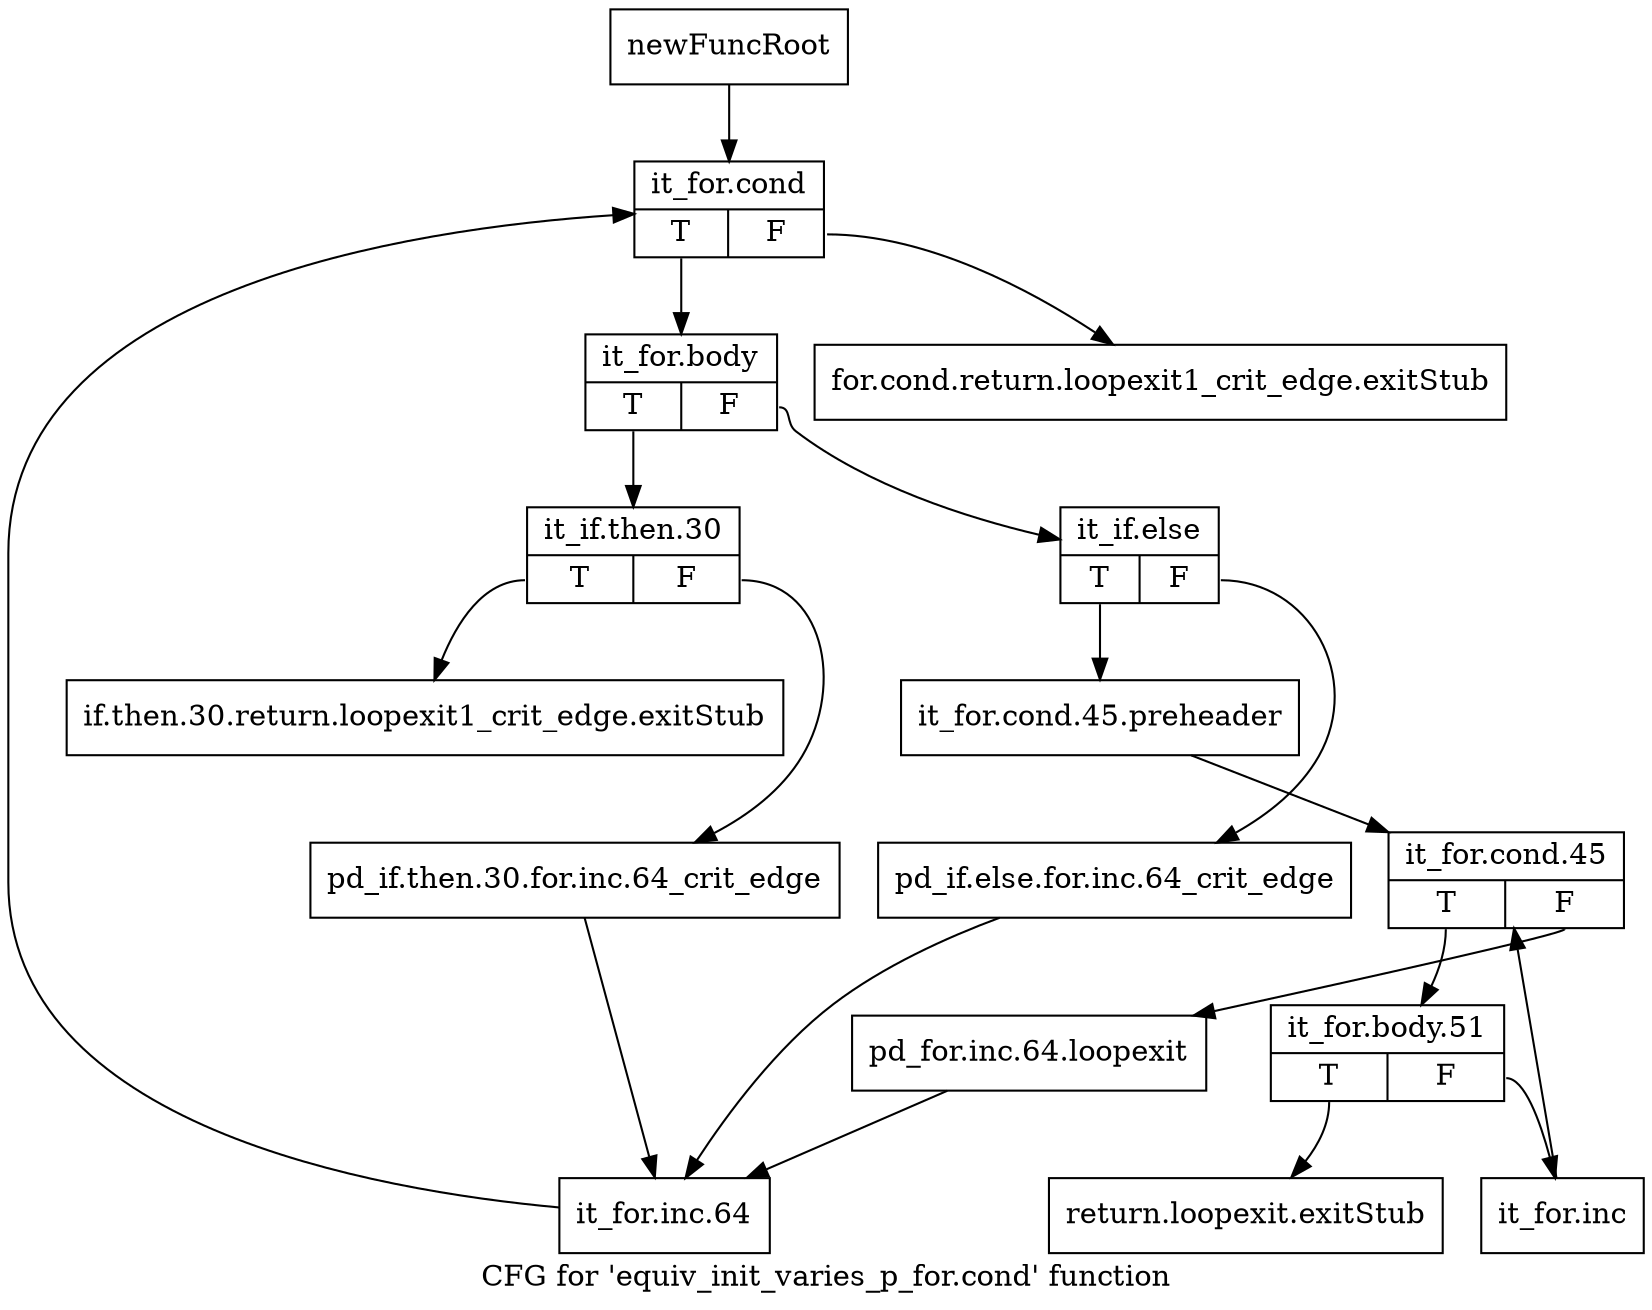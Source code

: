 digraph "CFG for 'equiv_init_varies_p_for.cond' function" {
	label="CFG for 'equiv_init_varies_p_for.cond' function";

	Node0xb467bc0 [shape=record,label="{newFuncRoot}"];
	Node0xb467bc0 -> Node0xb482970;
	Node0xb482880 [shape=record,label="{for.cond.return.loopexit1_crit_edge.exitStub}"];
	Node0xb4828d0 [shape=record,label="{return.loopexit.exitStub}"];
	Node0xb482920 [shape=record,label="{if.then.30.return.loopexit1_crit_edge.exitStub}"];
	Node0xb482970 [shape=record,label="{it_for.cond|{<s0>T|<s1>F}}"];
	Node0xb482970:s0 -> Node0xb4829c0;
	Node0xb482970:s1 -> Node0xb482880;
	Node0xb4829c0 [shape=record,label="{it_for.body|{<s0>T|<s1>F}}"];
	Node0xb4829c0:s0 -> Node0xb482c40;
	Node0xb4829c0:s1 -> Node0xb482a10;
	Node0xb482a10 [shape=record,label="{it_if.else|{<s0>T|<s1>F}}"];
	Node0xb482a10:s0 -> Node0xb482ab0;
	Node0xb482a10:s1 -> Node0xb482a60;
	Node0xb482a60 [shape=record,label="{pd_if.else.for.inc.64_crit_edge}"];
	Node0xb482a60 -> Node0xb482ce0;
	Node0xb482ab0 [shape=record,label="{it_for.cond.45.preheader}"];
	Node0xb482ab0 -> Node0xb482b00;
	Node0xb482b00 [shape=record,label="{it_for.cond.45|{<s0>T|<s1>F}}"];
	Node0xb482b00:s0 -> Node0xb482ba0;
	Node0xb482b00:s1 -> Node0xb482b50;
	Node0xb482b50 [shape=record,label="{pd_for.inc.64.loopexit}"];
	Node0xb482b50 -> Node0xb482ce0;
	Node0xb482ba0 [shape=record,label="{it_for.body.51|{<s0>T|<s1>F}}"];
	Node0xb482ba0:s0 -> Node0xb4828d0;
	Node0xb482ba0:s1 -> Node0xb482bf0;
	Node0xb482bf0 [shape=record,label="{it_for.inc}"];
	Node0xb482bf0 -> Node0xb482b00;
	Node0xb482c40 [shape=record,label="{it_if.then.30|{<s0>T|<s1>F}}"];
	Node0xb482c40:s0 -> Node0xb482920;
	Node0xb482c40:s1 -> Node0xb482c90;
	Node0xb482c90 [shape=record,label="{pd_if.then.30.for.inc.64_crit_edge}"];
	Node0xb482c90 -> Node0xb482ce0;
	Node0xb482ce0 [shape=record,label="{it_for.inc.64}"];
	Node0xb482ce0 -> Node0xb482970;
}
